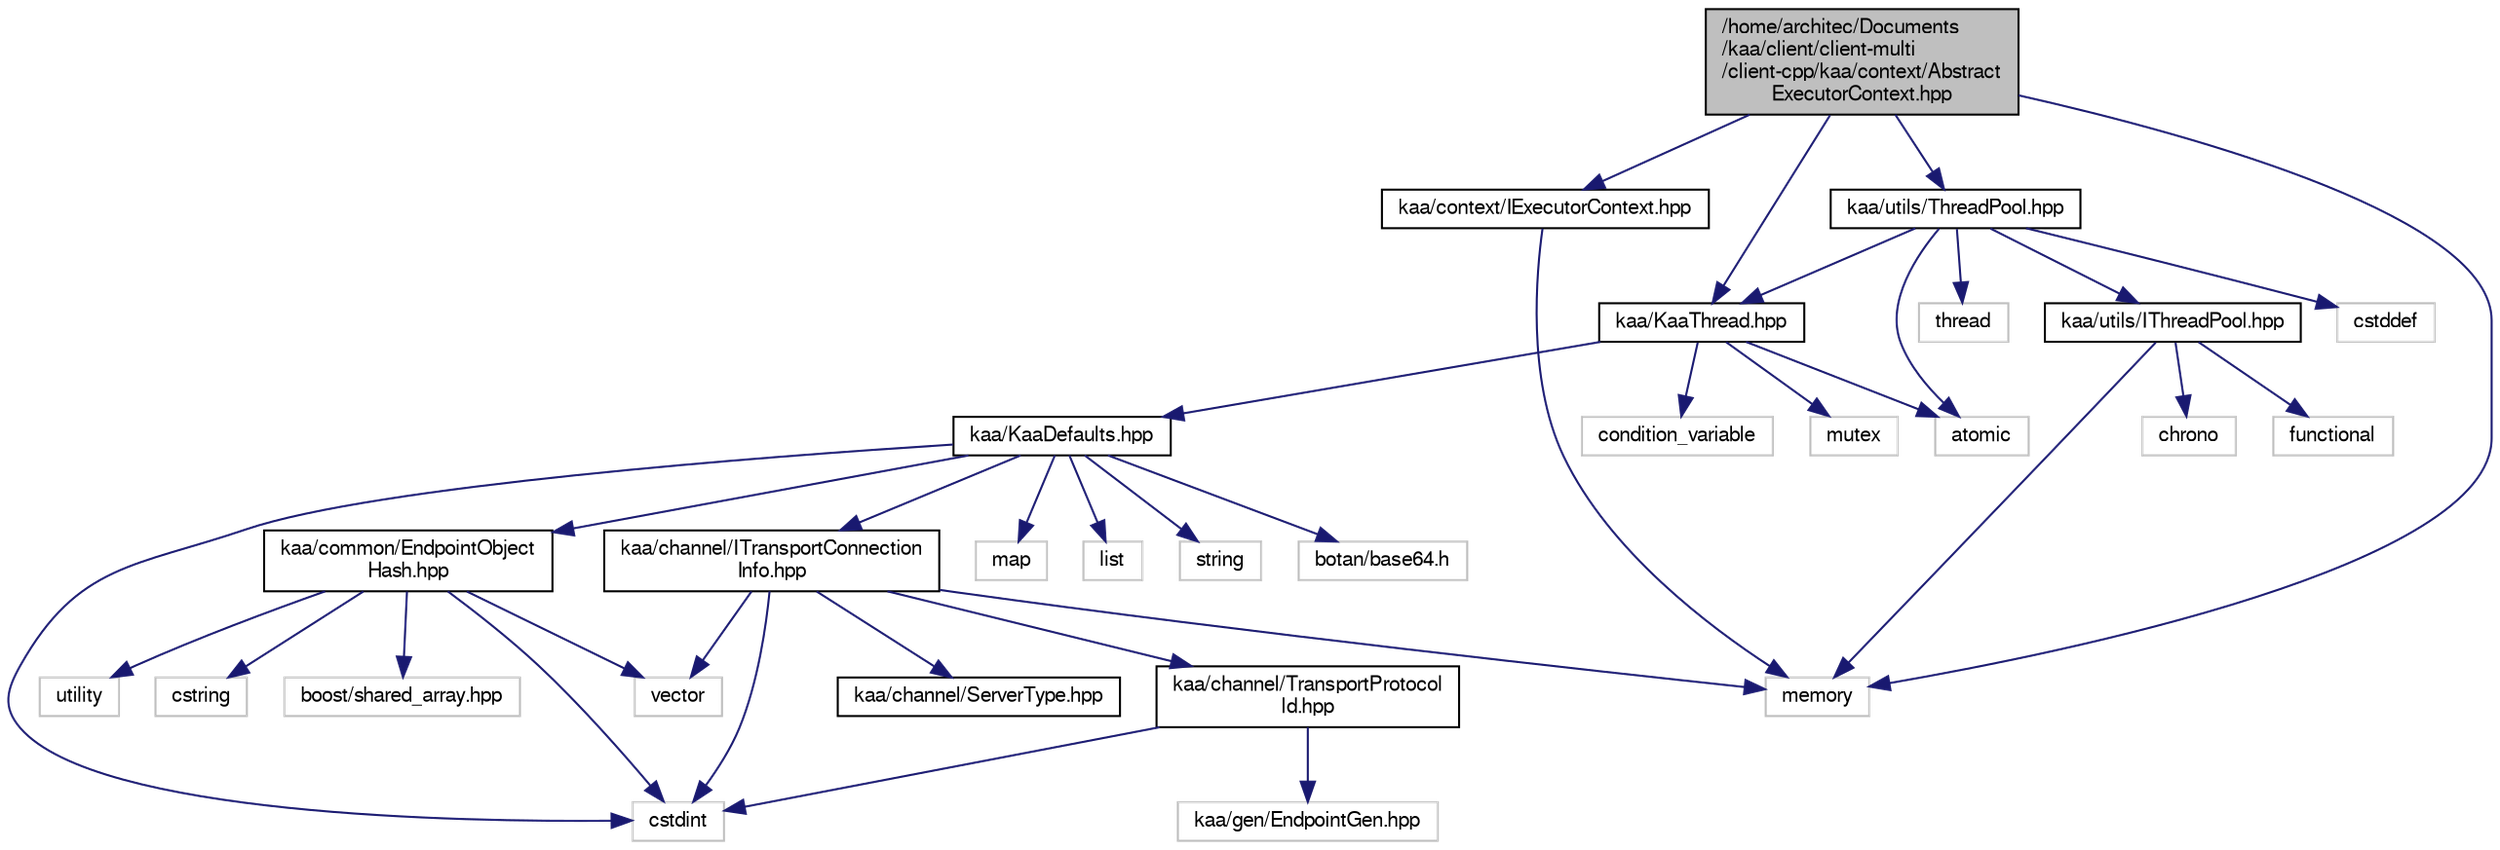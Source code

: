 digraph "/home/architec/Documents/kaa/client/client-multi/client-cpp/kaa/context/AbstractExecutorContext.hpp"
{
  bgcolor="transparent";
  edge [fontname="FreeSans",fontsize="10",labelfontname="FreeSans",labelfontsize="10"];
  node [fontname="FreeSans",fontsize="10",shape=record];
  Node1 [label="/home/architec/Documents\l/kaa/client/client-multi\l/client-cpp/kaa/context/Abstract\lExecutorContext.hpp",height=0.2,width=0.4,color="black", fillcolor="grey75", style="filled" fontcolor="black"];
  Node1 -> Node2 [color="midnightblue",fontsize="10",style="solid",fontname="FreeSans"];
  Node2 [label="memory",height=0.2,width=0.4,color="grey75"];
  Node1 -> Node3 [color="midnightblue",fontsize="10",style="solid",fontname="FreeSans"];
  Node3 [label="kaa/KaaThread.hpp",height=0.2,width=0.4,color="black",URL="$KaaThread_8hpp.html"];
  Node3 -> Node4 [color="midnightblue",fontsize="10",style="solid",fontname="FreeSans"];
  Node4 [label="kaa/KaaDefaults.hpp",height=0.2,width=0.4,color="black",URL="$KaaDefaults_8hpp.html"];
  Node4 -> Node5 [color="midnightblue",fontsize="10",style="solid",fontname="FreeSans"];
  Node5 [label="map",height=0.2,width=0.4,color="grey75"];
  Node4 -> Node6 [color="midnightblue",fontsize="10",style="solid",fontname="FreeSans"];
  Node6 [label="list",height=0.2,width=0.4,color="grey75"];
  Node4 -> Node7 [color="midnightblue",fontsize="10",style="solid",fontname="FreeSans"];
  Node7 [label="string",height=0.2,width=0.4,color="grey75"];
  Node4 -> Node8 [color="midnightblue",fontsize="10",style="solid",fontname="FreeSans"];
  Node8 [label="botan/base64.h",height=0.2,width=0.4,color="grey75"];
  Node4 -> Node9 [color="midnightblue",fontsize="10",style="solid",fontname="FreeSans"];
  Node9 [label="cstdint",height=0.2,width=0.4,color="grey75"];
  Node4 -> Node10 [color="midnightblue",fontsize="10",style="solid",fontname="FreeSans"];
  Node10 [label="kaa/common/EndpointObject\lHash.hpp",height=0.2,width=0.4,color="black",URL="$EndpointObjectHash_8hpp.html"];
  Node10 -> Node11 [color="midnightblue",fontsize="10",style="solid",fontname="FreeSans"];
  Node11 [label="utility",height=0.2,width=0.4,color="grey75"];
  Node10 -> Node12 [color="midnightblue",fontsize="10",style="solid",fontname="FreeSans"];
  Node12 [label="cstring",height=0.2,width=0.4,color="grey75"];
  Node10 -> Node13 [color="midnightblue",fontsize="10",style="solid",fontname="FreeSans"];
  Node13 [label="vector",height=0.2,width=0.4,color="grey75"];
  Node10 -> Node9 [color="midnightblue",fontsize="10",style="solid",fontname="FreeSans"];
  Node10 -> Node14 [color="midnightblue",fontsize="10",style="solid",fontname="FreeSans"];
  Node14 [label="boost/shared_array.hpp",height=0.2,width=0.4,color="grey75"];
  Node4 -> Node15 [color="midnightblue",fontsize="10",style="solid",fontname="FreeSans"];
  Node15 [label="kaa/channel/ITransportConnection\lInfo.hpp",height=0.2,width=0.4,color="black",URL="$ITransportConnectionInfo_8hpp.html"];
  Node15 -> Node9 [color="midnightblue",fontsize="10",style="solid",fontname="FreeSans"];
  Node15 -> Node2 [color="midnightblue",fontsize="10",style="solid",fontname="FreeSans"];
  Node15 -> Node13 [color="midnightblue",fontsize="10",style="solid",fontname="FreeSans"];
  Node15 -> Node16 [color="midnightblue",fontsize="10",style="solid",fontname="FreeSans"];
  Node16 [label="kaa/channel/ServerType.hpp",height=0.2,width=0.4,color="black",URL="$ServerType_8hpp.html"];
  Node15 -> Node17 [color="midnightblue",fontsize="10",style="solid",fontname="FreeSans"];
  Node17 [label="kaa/channel/TransportProtocol\lId.hpp",height=0.2,width=0.4,color="black",URL="$TransportProtocolId_8hpp.html"];
  Node17 -> Node9 [color="midnightblue",fontsize="10",style="solid",fontname="FreeSans"];
  Node17 -> Node18 [color="midnightblue",fontsize="10",style="solid",fontname="FreeSans"];
  Node18 [label="kaa/gen/EndpointGen.hpp",height=0.2,width=0.4,color="grey75"];
  Node3 -> Node19 [color="midnightblue",fontsize="10",style="solid",fontname="FreeSans"];
  Node19 [label="mutex",height=0.2,width=0.4,color="grey75"];
  Node3 -> Node20 [color="midnightblue",fontsize="10",style="solid",fontname="FreeSans"];
  Node20 [label="atomic",height=0.2,width=0.4,color="grey75"];
  Node3 -> Node21 [color="midnightblue",fontsize="10",style="solid",fontname="FreeSans"];
  Node21 [label="condition_variable",height=0.2,width=0.4,color="grey75"];
  Node1 -> Node22 [color="midnightblue",fontsize="10",style="solid",fontname="FreeSans"];
  Node22 [label="kaa/utils/ThreadPool.hpp",height=0.2,width=0.4,color="black",URL="$ThreadPool_8hpp.html"];
  Node22 -> Node20 [color="midnightblue",fontsize="10",style="solid",fontname="FreeSans"];
  Node22 -> Node23 [color="midnightblue",fontsize="10",style="solid",fontname="FreeSans"];
  Node23 [label="cstddef",height=0.2,width=0.4,color="grey75"];
  Node22 -> Node24 [color="midnightblue",fontsize="10",style="solid",fontname="FreeSans"];
  Node24 [label="thread",height=0.2,width=0.4,color="grey75"];
  Node22 -> Node3 [color="midnightblue",fontsize="10",style="solid",fontname="FreeSans"];
  Node22 -> Node25 [color="midnightblue",fontsize="10",style="solid",fontname="FreeSans"];
  Node25 [label="kaa/utils/IThreadPool.hpp",height=0.2,width=0.4,color="black",URL="$IThreadPool_8hpp.html"];
  Node25 -> Node26 [color="midnightblue",fontsize="10",style="solid",fontname="FreeSans"];
  Node26 [label="chrono",height=0.2,width=0.4,color="grey75"];
  Node25 -> Node27 [color="midnightblue",fontsize="10",style="solid",fontname="FreeSans"];
  Node27 [label="functional",height=0.2,width=0.4,color="grey75"];
  Node25 -> Node2 [color="midnightblue",fontsize="10",style="solid",fontname="FreeSans"];
  Node1 -> Node28 [color="midnightblue",fontsize="10",style="solid",fontname="FreeSans"];
  Node28 [label="kaa/context/IExecutorContext.hpp",height=0.2,width=0.4,color="black",URL="$IExecutorContext_8hpp.html"];
  Node28 -> Node2 [color="midnightblue",fontsize="10",style="solid",fontname="FreeSans"];
}
